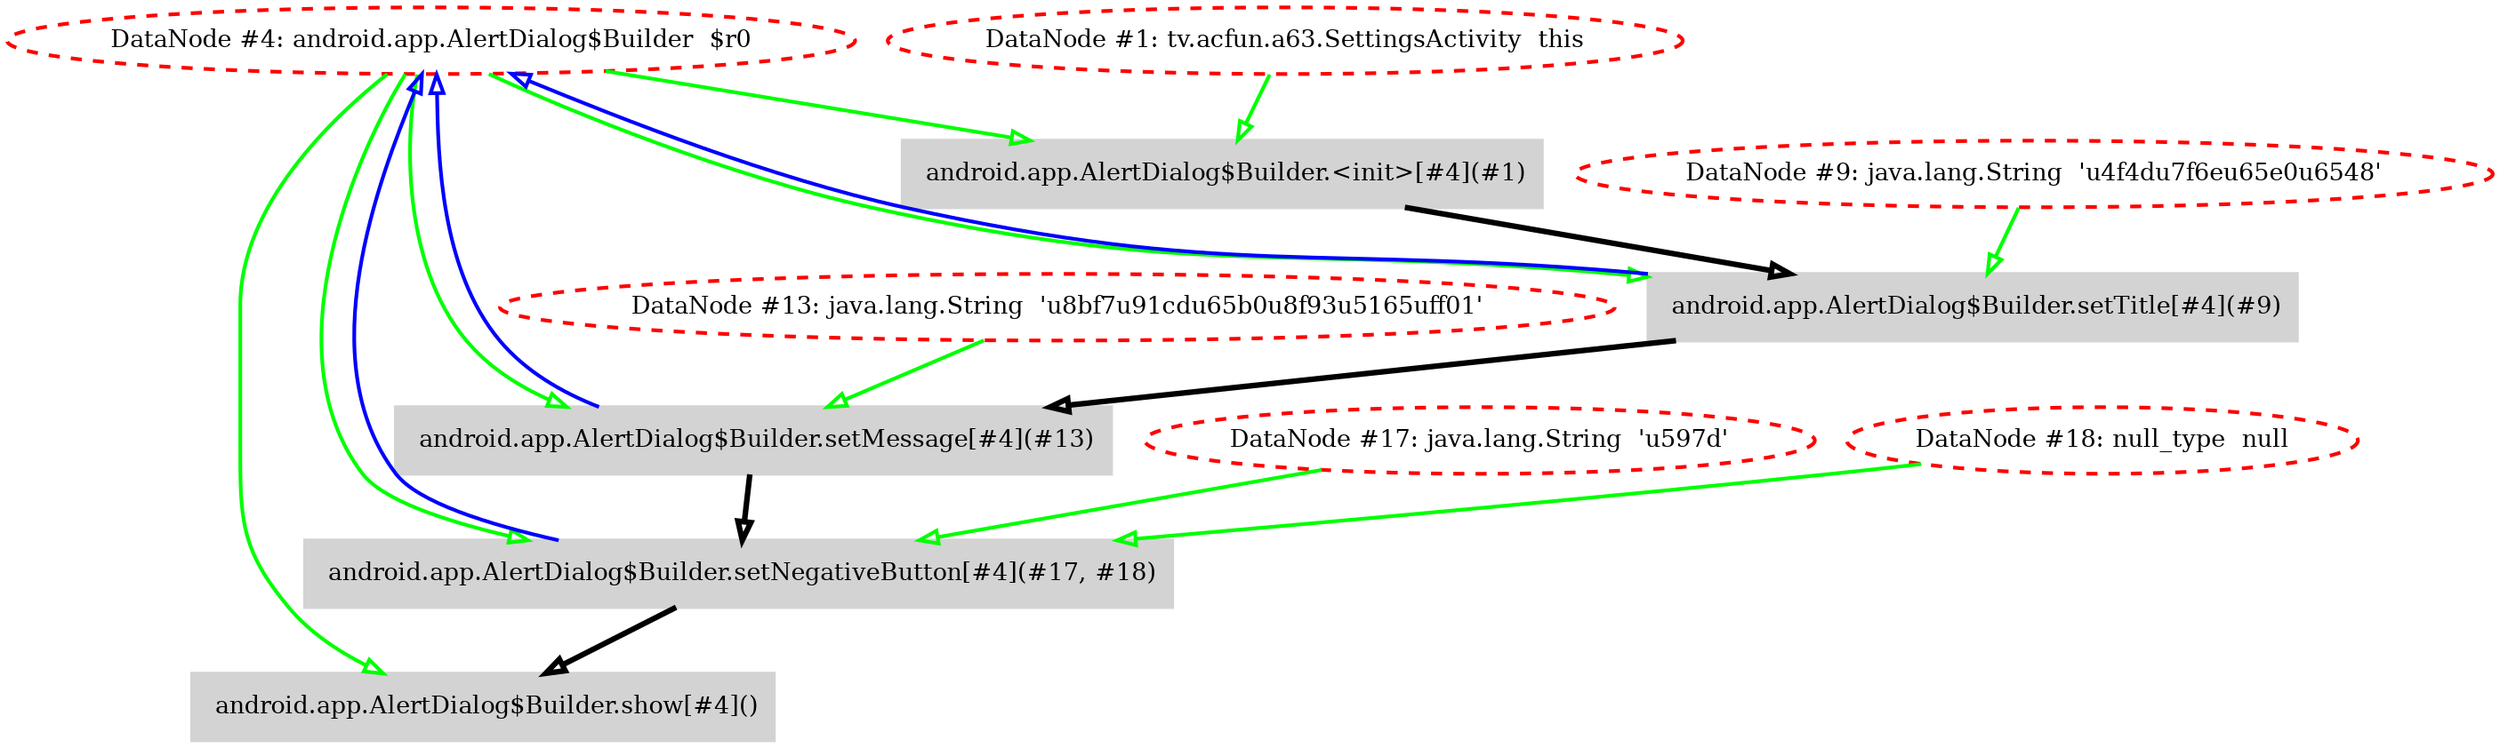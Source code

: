 digraph isoX {
 node[shape=box,style="filled,rounded",penwidth=2.0,fontsize=13,]; 
  edge[ arrowhead=onormal,penwidth=2.0,]; 

"n_4" [shape=ellipse,color=red,style=dashed,label="DataNode #4: android.app.AlertDialog$Builder  $r0"];
"n_23" [ shape=box, style=filled, color=lightgray, label=" android.app.AlertDialog$Builder.show[#4]()"];
"n_13" [shape=ellipse,color=red,style=dashed,label="DataNode #13: java.lang.String  \'\u8bf7\u91cd\u65b0\u8f93\u5165\uff01\'"];
"n_14" [ shape=box, style=filled, color=lightgray, label=" android.app.AlertDialog$Builder.setMessage[#4](#13)"];
"n_1" [shape=ellipse,color=red,style=dashed,label="DataNode #1: tv.acfun.a63.SettingsActivity  this"];
"n_7" [ shape=box, style=filled, color=lightgray, label=" android.app.AlertDialog$Builder.<init>[#4](#1)"];
"n_9" [shape=ellipse,color=red,style=dashed,label="DataNode #9: java.lang.String  \'\u4f4d\u7f6e\u65e0\u6548\'"];
"n_10" [ shape=box, style=filled, color=lightgray, label=" android.app.AlertDialog$Builder.setTitle[#4](#9)"];
"n_17" [shape=ellipse,color=red,style=dashed,label="DataNode #17: java.lang.String  \'\u597d\'"];
"n_18" [shape=ellipse,color=red,style=dashed,label="DataNode #18: null_type  null"];
"n_19" [ shape=box, style=filled, color=lightgray, label=" android.app.AlertDialog$Builder.setNegativeButton[#4](#17, #18)"];
"n_19" -> "n_4"[color=blue, penwidth=2];
"n_14" -> "n_4"[color=blue, penwidth=2];
"n_10" -> "n_4"[color=blue, penwidth=2];
"n_1" -> "n_7"[color=green, penwidth=2];
"n_4" -> "n_19"[color=green, penwidth=2];
"n_9" -> "n_10"[color=green, penwidth=2];
"n_4" -> "n_10"[color=green, penwidth=2];
"n_17" -> "n_19"[color=green, penwidth=2];
"n_4" -> "n_14"[color=green, penwidth=2];
"n_4" -> "n_7"[color=green, penwidth=2];
"n_18" -> "n_19"[color=green, penwidth=2];
"n_4" -> "n_23"[color=green, penwidth=2];
"n_13" -> "n_14"[color=green, penwidth=2];
"n_10" -> "n_14"[color=black, penwidth=3];
"n_7" -> "n_10"[color=black, penwidth=3];
"n_19" -> "n_23"[color=black, penwidth=3];
"n_14" -> "n_19"[color=black, penwidth=3];
 } 
